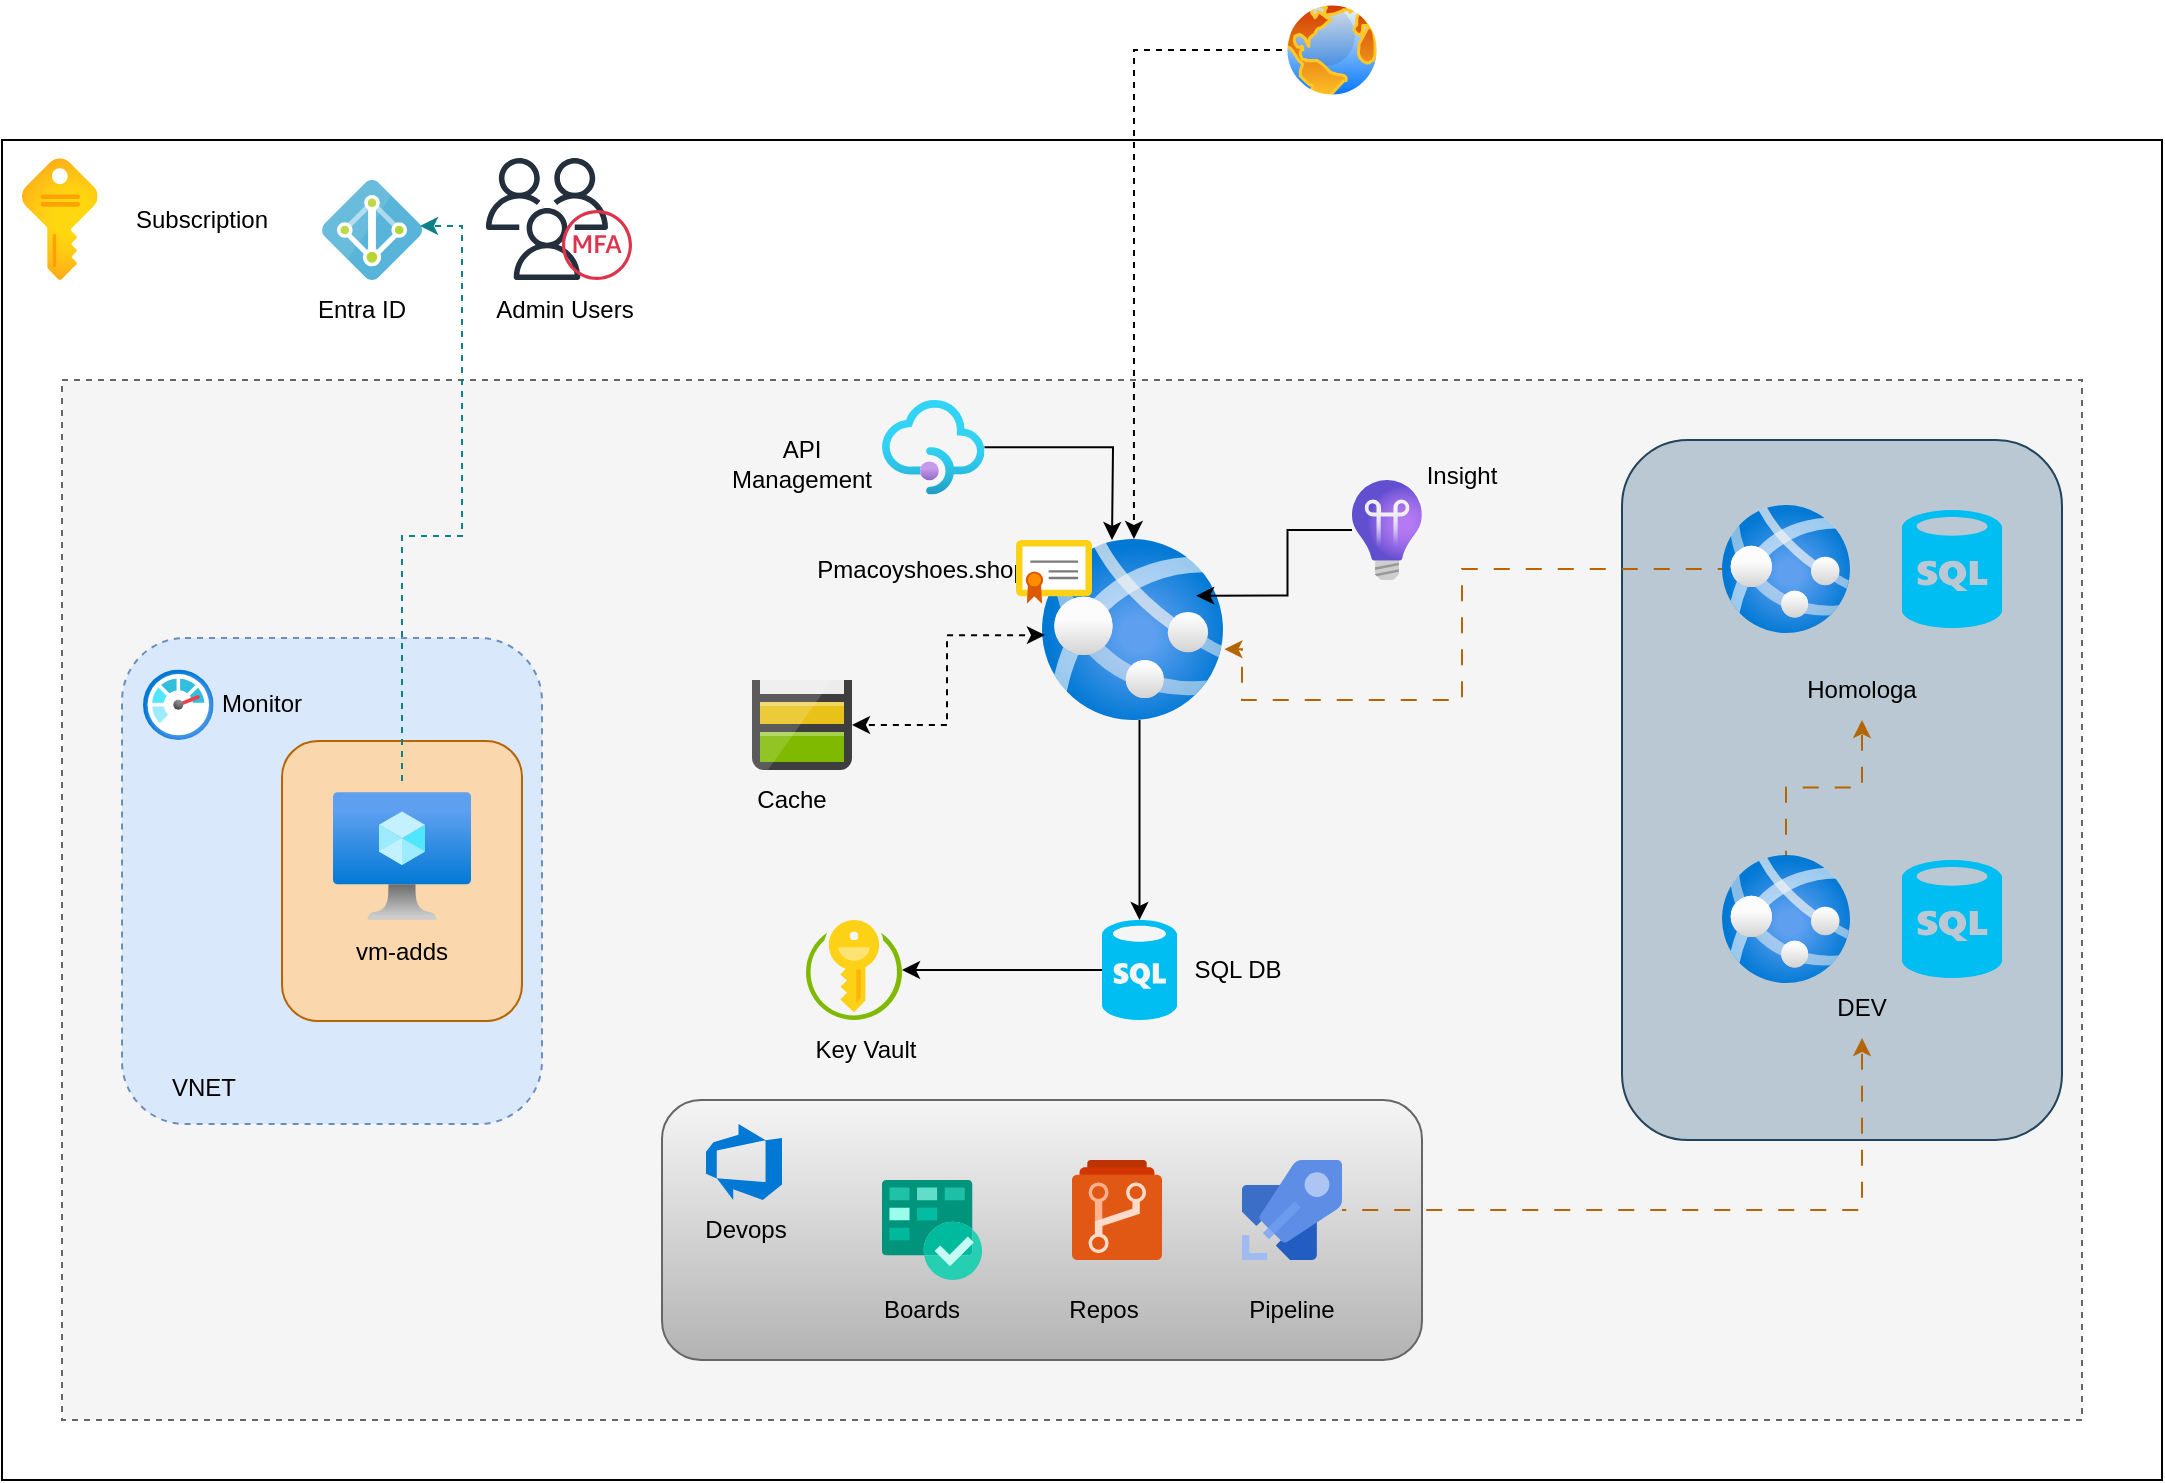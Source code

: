 <mxfile version="22.1.0" type="github">
  <diagram name="Página-1" id="b2JDc7p-JXKE4Cp9WJnI">
    <mxGraphModel dx="1426" dy="751" grid="1" gridSize="10" guides="1" tooltips="1" connect="1" arrows="1" fold="1" page="1" pageScale="1" pageWidth="1169" pageHeight="827" math="0" shadow="0">
      <root>
        <mxCell id="0" />
        <mxCell id="1" parent="0" />
        <mxCell id="FPkLgJer69OduzBSElep-1" value="" style="rounded=0;whiteSpace=wrap;html=1;strokeColor=#000000;" vertex="1" parent="1">
          <mxGeometry x="40" y="80" width="1080" height="670" as="geometry" />
        </mxCell>
        <mxCell id="FPkLgJer69OduzBSElep-2" value="" style="rounded=0;whiteSpace=wrap;html=1;dashed=1;strokeColor=#666666;fillColor=#f5f5f5;fontColor=#333333;" vertex="1" parent="1">
          <mxGeometry x="70" y="200" width="1010" height="520" as="geometry" />
        </mxCell>
        <mxCell id="FPkLgJer69OduzBSElep-3" value="" style="image;aspect=fixed;html=1;points=[];align=center;fontSize=12;image=img/lib/azure2/general/Subscriptions.svg;" vertex="1" parent="1">
          <mxGeometry x="50" y="89" width="37.8" height="61" as="geometry" />
        </mxCell>
        <mxCell id="FPkLgJer69OduzBSElep-5" value="" style="image;aspect=fixed;html=1;points=[];align=center;fontSize=12;image=img/lib/azure2/compute/App_Services.svg;" vertex="1" parent="1">
          <mxGeometry x="560" y="279.5" width="90.5" height="90.5" as="geometry" />
        </mxCell>
        <mxCell id="FPkLgJer69OduzBSElep-6" value="Pmacoyshoes.shop" style="text;html=1;strokeColor=none;fillColor=none;align=center;verticalAlign=middle;whiteSpace=wrap;rounded=0;" vertex="1" parent="1">
          <mxGeometry x="470" y="279.5" width="60" height="30" as="geometry" />
        </mxCell>
        <mxCell id="FPkLgJer69OduzBSElep-7" value="Subscription" style="text;html=1;strokeColor=none;fillColor=none;align=center;verticalAlign=middle;whiteSpace=wrap;rounded=0;" vertex="1" parent="1">
          <mxGeometry x="110" y="104.5" width="60" height="30" as="geometry" />
        </mxCell>
        <mxCell id="FPkLgJer69OduzBSElep-8" value="" style="image;sketch=0;aspect=fixed;html=1;points=[];align=center;fontSize=12;image=img/lib/mscae/Storage_Accounts.svg;" vertex="1" parent="1">
          <mxGeometry x="415" y="350" width="50" height="45" as="geometry" />
        </mxCell>
        <mxCell id="FPkLgJer69OduzBSElep-9" value="Cache" style="text;html=1;strokeColor=none;fillColor=none;align=center;verticalAlign=middle;whiteSpace=wrap;rounded=0;" vertex="1" parent="1">
          <mxGeometry x="405" y="395" width="60" height="30" as="geometry" />
        </mxCell>
        <mxCell id="FPkLgJer69OduzBSElep-11" style="edgeStyle=orthogonalEdgeStyle;rounded=0;orthogonalLoop=1;jettySize=auto;html=1;entryX=0.016;entryY=0.531;entryDx=0;entryDy=0;entryPerimeter=0;startArrow=classic;startFill=1;dashed=1;flowAnimation=1;" edge="1" parent="1" source="FPkLgJer69OduzBSElep-8" target="FPkLgJer69OduzBSElep-5">
          <mxGeometry relative="1" as="geometry" />
        </mxCell>
        <mxCell id="FPkLgJer69OduzBSElep-12" value="" style="image;aspect=fixed;html=1;points=[];align=center;fontSize=12;image=img/lib/azure2/app_services/API_Management_Services.svg;" vertex="1" parent="1">
          <mxGeometry x="480" y="210" width="51.25" height="47.31" as="geometry" />
        </mxCell>
        <mxCell id="FPkLgJer69OduzBSElep-13" value="" style="image;sketch=0;aspect=fixed;html=1;points=[];align=center;fontSize=12;image=img/lib/mscae/Active_Directory.svg;" vertex="1" parent="1">
          <mxGeometry x="200" y="100" width="50" height="50" as="geometry" />
        </mxCell>
        <mxCell id="FPkLgJer69OduzBSElep-14" value="" style="sketch=0;outlineConnect=0;fontColor=#232F3E;gradientColor=none;fillColor=#232F3D;strokeColor=none;dashed=0;verticalLabelPosition=bottom;verticalAlign=top;align=center;html=1;fontSize=12;fontStyle=0;aspect=fixed;pointerEvents=1;shape=mxgraph.aws4.users;" vertex="1" parent="1">
          <mxGeometry x="282" y="89" width="61" height="61" as="geometry" />
        </mxCell>
        <mxCell id="FPkLgJer69OduzBSElep-15" value="Entra ID" style="text;html=1;strokeColor=none;fillColor=none;align=center;verticalAlign=middle;whiteSpace=wrap;rounded=0;" vertex="1" parent="1">
          <mxGeometry x="190" y="150" width="60" height="30" as="geometry" />
        </mxCell>
        <mxCell id="FPkLgJer69OduzBSElep-16" value="Admin Users" style="text;html=1;strokeColor=none;fillColor=none;align=center;verticalAlign=middle;whiteSpace=wrap;rounded=0;" vertex="1" parent="1">
          <mxGeometry x="283" y="150" width="77" height="30" as="geometry" />
        </mxCell>
        <mxCell id="FPkLgJer69OduzBSElep-17" value="" style="sketch=0;outlineConnect=0;fontColor=#232F3E;gradientColor=none;fillColor=#DD344C;strokeColor=none;dashed=0;verticalLabelPosition=bottom;verticalAlign=top;align=center;html=1;fontSize=12;fontStyle=0;aspect=fixed;pointerEvents=1;shape=mxgraph.aws4.mfa_token;" vertex="1" parent="1">
          <mxGeometry x="320" y="115" width="35" height="35" as="geometry" />
        </mxCell>
        <mxCell id="FPkLgJer69OduzBSElep-30" style="edgeStyle=orthogonalEdgeStyle;rounded=0;orthogonalLoop=1;jettySize=auto;html=1;" edge="1" parent="1" source="FPkLgJer69OduzBSElep-18" target="FPkLgJer69OduzBSElep-21">
          <mxGeometry relative="1" as="geometry" />
        </mxCell>
        <mxCell id="FPkLgJer69OduzBSElep-18" value="" style="verticalLabelPosition=bottom;html=1;verticalAlign=top;align=center;strokeColor=none;fillColor=#00BEF2;shape=mxgraph.azure.sql_database;" vertex="1" parent="1">
          <mxGeometry x="590" y="470" width="37.5" height="50" as="geometry" />
        </mxCell>
        <mxCell id="FPkLgJer69OduzBSElep-20" style="edgeStyle=orthogonalEdgeStyle;rounded=0;orthogonalLoop=1;jettySize=auto;html=1;entryX=0.5;entryY=0;entryDx=0;entryDy=0;entryPerimeter=0;" edge="1" parent="1" source="FPkLgJer69OduzBSElep-5" target="FPkLgJer69OduzBSElep-18">
          <mxGeometry relative="1" as="geometry">
            <mxPoint x="559" y="370" as="targetPoint" />
            <Array as="points">
              <mxPoint x="608" y="330" />
            </Array>
          </mxGeometry>
        </mxCell>
        <mxCell id="FPkLgJer69OduzBSElep-21" value="" style="image;sketch=0;aspect=fixed;html=1;points=[];align=center;fontSize=12;image=img/lib/mscae/Key_Vaults.svg;" vertex="1" parent="1">
          <mxGeometry x="442" y="470" width="48" height="50" as="geometry" />
        </mxCell>
        <mxCell id="FPkLgJer69OduzBSElep-23" value="Key Vault" style="text;html=1;strokeColor=none;fillColor=none;align=center;verticalAlign=middle;whiteSpace=wrap;rounded=0;" vertex="1" parent="1">
          <mxGeometry x="442" y="520" width="60" height="30" as="geometry" />
        </mxCell>
        <mxCell id="FPkLgJer69OduzBSElep-24" value="SQL DB" style="text;html=1;strokeColor=none;fillColor=none;align=center;verticalAlign=middle;whiteSpace=wrap;rounded=0;" vertex="1" parent="1">
          <mxGeometry x="627.5" y="480" width="60" height="30" as="geometry" />
        </mxCell>
        <mxCell id="FPkLgJer69OduzBSElep-31" value="" style="rounded=1;whiteSpace=wrap;html=1;strokeColor=#6c8ebf;dashed=1;fillColor=#dae8fc;" vertex="1" parent="1">
          <mxGeometry x="100" y="329" width="210" height="243" as="geometry" />
        </mxCell>
        <mxCell id="FPkLgJer69OduzBSElep-34" value="" style="rounded=1;whiteSpace=wrap;html=1;fillColor=#fad7ac;strokeColor=#b46504;" vertex="1" parent="1">
          <mxGeometry x="180" y="380.5" width="120" height="140" as="geometry" />
        </mxCell>
        <mxCell id="FPkLgJer69OduzBSElep-32" value="" style="image;aspect=fixed;html=1;points=[];align=center;fontSize=12;image=img/lib/azure2/compute/Virtual_Machine.svg;" vertex="1" parent="1">
          <mxGeometry x="205.5" y="406" width="69" height="64" as="geometry" />
        </mxCell>
        <mxCell id="FPkLgJer69OduzBSElep-35" value="vm-adds" style="text;html=1;strokeColor=none;fillColor=none;align=center;verticalAlign=middle;whiteSpace=wrap;rounded=0;" vertex="1" parent="1">
          <mxGeometry x="210" y="470.5" width="60" height="30" as="geometry" />
        </mxCell>
        <mxCell id="FPkLgJer69OduzBSElep-36" value="VNET" style="text;html=1;strokeColor=none;fillColor=none;align=center;verticalAlign=middle;whiteSpace=wrap;rounded=0;" vertex="1" parent="1">
          <mxGeometry x="110.5" y="539" width="60" height="30" as="geometry" />
        </mxCell>
        <mxCell id="FPkLgJer69OduzBSElep-37" value="" style="image;sketch=0;aspect=fixed;html=1;points=[];align=center;fontSize=12;image=img/lib/mscae/Certificate.svg;" vertex="1" parent="1">
          <mxGeometry x="547" y="280" width="38" height="31.92" as="geometry" />
        </mxCell>
        <mxCell id="FPkLgJer69OduzBSElep-38" value="" style="rounded=1;whiteSpace=wrap;html=1;fillColor=#bac8d3;strokeColor=#23445d;" vertex="1" parent="1">
          <mxGeometry x="850" y="230" width="220" height="350" as="geometry" />
        </mxCell>
        <mxCell id="FPkLgJer69OduzBSElep-65" style="edgeStyle=orthogonalEdgeStyle;rounded=0;orthogonalLoop=1;jettySize=auto;html=1;entryX=0.5;entryY=1;entryDx=0;entryDy=0;fillColor=#fad7ac;strokeColor=#b46504;flowAnimation=1;" edge="1" parent="1" source="FPkLgJer69OduzBSElep-39" target="FPkLgJer69OduzBSElep-62">
          <mxGeometry relative="1" as="geometry" />
        </mxCell>
        <mxCell id="FPkLgJer69OduzBSElep-39" value="" style="image;aspect=fixed;html=1;points=[];align=center;fontSize=12;image=img/lib/azure2/compute/App_Services.svg;" vertex="1" parent="1">
          <mxGeometry x="900" y="437.5" width="64" height="64" as="geometry" />
        </mxCell>
        <mxCell id="FPkLgJer69OduzBSElep-40" value="" style="image;aspect=fixed;html=1;points=[];align=center;fontSize=12;image=img/lib/azure2/compute/App_Services.svg;" vertex="1" parent="1">
          <mxGeometry x="900" y="262.5" width="64" height="64" as="geometry" />
        </mxCell>
        <mxCell id="FPkLgJer69OduzBSElep-41" value="" style="verticalLabelPosition=bottom;html=1;verticalAlign=top;align=center;strokeColor=none;fillColor=#00BEF2;shape=mxgraph.azure.sql_database;" vertex="1" parent="1">
          <mxGeometry x="990" y="265" width="50" height="59" as="geometry" />
        </mxCell>
        <mxCell id="FPkLgJer69OduzBSElep-44" value="" style="verticalLabelPosition=bottom;html=1;verticalAlign=top;align=center;strokeColor=none;fillColor=#00BEF2;shape=mxgraph.azure.sql_database;" vertex="1" parent="1">
          <mxGeometry x="990" y="440" width="50" height="59" as="geometry" />
        </mxCell>
        <mxCell id="FPkLgJer69OduzBSElep-45" style="edgeStyle=orthogonalEdgeStyle;rounded=0;orthogonalLoop=1;jettySize=auto;html=1;" edge="1" parent="1" source="FPkLgJer69OduzBSElep-12">
          <mxGeometry relative="1" as="geometry">
            <mxPoint x="595" y="280" as="targetPoint" />
          </mxGeometry>
        </mxCell>
        <mxCell id="FPkLgJer69OduzBSElep-46" value="" style="image;aspect=fixed;html=1;points=[];align=center;fontSize=12;image=img/lib/azure2/management_governance/Application_Insights.svg;" vertex="1" parent="1">
          <mxGeometry x="715" y="250" width="34.92" height="50" as="geometry" />
        </mxCell>
        <mxCell id="FPkLgJer69OduzBSElep-48" style="edgeStyle=orthogonalEdgeStyle;rounded=0;orthogonalLoop=1;jettySize=auto;html=1;entryX=0.852;entryY=0.313;entryDx=0;entryDy=0;entryPerimeter=0;" edge="1" parent="1" source="FPkLgJer69OduzBSElep-46" target="FPkLgJer69OduzBSElep-5">
          <mxGeometry relative="1" as="geometry" />
        </mxCell>
        <mxCell id="FPkLgJer69OduzBSElep-49" value="" style="image;aspect=fixed;perimeter=ellipsePerimeter;html=1;align=center;shadow=0;dashed=0;spacingTop=3;image=img/lib/active_directory/internet_globe.svg;" vertex="1" parent="1">
          <mxGeometry x="680" y="10" width="50" height="50" as="geometry" />
        </mxCell>
        <mxCell id="FPkLgJer69OduzBSElep-51" style="edgeStyle=orthogonalEdgeStyle;rounded=0;orthogonalLoop=1;jettySize=auto;html=1;entryX=0.508;entryY=0;entryDx=0;entryDy=0;entryPerimeter=0;dashed=1;" edge="1" parent="1" source="FPkLgJer69OduzBSElep-49" target="FPkLgJer69OduzBSElep-5">
          <mxGeometry relative="1" as="geometry" />
        </mxCell>
        <mxCell id="FPkLgJer69OduzBSElep-52" value="" style="rounded=1;whiteSpace=wrap;html=1;fillColor=#f5f5f5;gradientColor=#b3b3b3;strokeColor=#666666;" vertex="1" parent="1">
          <mxGeometry x="370" y="560" width="380" height="130" as="geometry" />
        </mxCell>
        <mxCell id="FPkLgJer69OduzBSElep-64" style="edgeStyle=orthogonalEdgeStyle;rounded=0;orthogonalLoop=1;jettySize=auto;html=1;entryX=0.5;entryY=1;entryDx=0;entryDy=0;fillColor=#fad7ac;strokeColor=#b46504;flowAnimation=1;" edge="1" parent="1" source="FPkLgJer69OduzBSElep-53" target="FPkLgJer69OduzBSElep-61">
          <mxGeometry relative="1" as="geometry" />
        </mxCell>
        <mxCell id="FPkLgJer69OduzBSElep-53" value="" style="image;sketch=0;aspect=fixed;html=1;points=[];align=center;fontSize=12;image=img/lib/mscae/Azure_Pipelines.svg;" vertex="1" parent="1">
          <mxGeometry x="660" y="590" width="50" height="50" as="geometry" />
        </mxCell>
        <mxCell id="FPkLgJer69OduzBSElep-54" value="" style="image;sketch=0;aspect=fixed;html=1;points=[];align=center;fontSize=12;image=img/lib/mscae/Azure_Repos.svg;" vertex="1" parent="1">
          <mxGeometry x="575" y="590" width="45" height="50" as="geometry" />
        </mxCell>
        <mxCell id="FPkLgJer69OduzBSElep-55" value="" style="image;sketch=0;aspect=fixed;html=1;points=[];align=center;fontSize=12;image=img/lib/mscae/Azure_Boards.svg;" vertex="1" parent="1">
          <mxGeometry x="480" y="600" width="50" height="50" as="geometry" />
        </mxCell>
        <mxCell id="FPkLgJer69OduzBSElep-56" value="" style="image;sketch=0;aspect=fixed;html=1;points=[];align=center;fontSize=12;image=img/lib/mscae/Azure_DevOps.svg;" vertex="1" parent="1">
          <mxGeometry x="392" y="572" width="38" height="38" as="geometry" />
        </mxCell>
        <mxCell id="FPkLgJer69OduzBSElep-57" value="Devops" style="text;html=1;strokeColor=none;fillColor=none;align=center;verticalAlign=middle;whiteSpace=wrap;rounded=0;" vertex="1" parent="1">
          <mxGeometry x="382" y="610" width="60" height="30" as="geometry" />
        </mxCell>
        <mxCell id="FPkLgJer69OduzBSElep-58" value="Boards" style="text;html=1;strokeColor=none;fillColor=none;align=center;verticalAlign=middle;whiteSpace=wrap;rounded=0;" vertex="1" parent="1">
          <mxGeometry x="470" y="650" width="60" height="30" as="geometry" />
        </mxCell>
        <mxCell id="FPkLgJer69OduzBSElep-59" value="Repos" style="text;html=1;strokeColor=none;fillColor=none;align=center;verticalAlign=middle;whiteSpace=wrap;rounded=0;" vertex="1" parent="1">
          <mxGeometry x="561" y="650" width="60" height="30" as="geometry" />
        </mxCell>
        <mxCell id="FPkLgJer69OduzBSElep-60" value="Pipeline" style="text;html=1;strokeColor=none;fillColor=none;align=center;verticalAlign=middle;whiteSpace=wrap;rounded=0;" vertex="1" parent="1">
          <mxGeometry x="655" y="650" width="60" height="30" as="geometry" />
        </mxCell>
        <mxCell id="FPkLgJer69OduzBSElep-61" value="DEV" style="text;html=1;strokeColor=none;fillColor=none;align=center;verticalAlign=middle;whiteSpace=wrap;rounded=0;" vertex="1" parent="1">
          <mxGeometry x="940" y="499" width="60" height="30" as="geometry" />
        </mxCell>
        <mxCell id="FPkLgJer69OduzBSElep-62" value="Homologa" style="text;html=1;strokeColor=none;fillColor=none;align=center;verticalAlign=middle;whiteSpace=wrap;rounded=0;" vertex="1" parent="1">
          <mxGeometry x="940" y="340" width="60" height="30" as="geometry" />
        </mxCell>
        <mxCell id="FPkLgJer69OduzBSElep-63" style="edgeStyle=orthogonalEdgeStyle;rounded=0;orthogonalLoop=1;jettySize=auto;html=1;exitX=0.5;exitY=1;exitDx=0;exitDy=0;" edge="1" parent="1" source="FPkLgJer69OduzBSElep-61" target="FPkLgJer69OduzBSElep-61">
          <mxGeometry relative="1" as="geometry" />
        </mxCell>
        <mxCell id="FPkLgJer69OduzBSElep-66" style="edgeStyle=orthogonalEdgeStyle;rounded=0;orthogonalLoop=1;jettySize=auto;html=1;entryX=1.008;entryY=0.609;entryDx=0;entryDy=0;entryPerimeter=0;fillColor=#fad7ac;strokeColor=#b46504;flowAnimation=1;" edge="1" parent="1" source="FPkLgJer69OduzBSElep-40" target="FPkLgJer69OduzBSElep-5">
          <mxGeometry relative="1" as="geometry">
            <Array as="points">
              <mxPoint x="770" y="295" />
              <mxPoint x="770" y="360" />
              <mxPoint x="660" y="360" />
              <mxPoint x="660" y="334" />
            </Array>
          </mxGeometry>
        </mxCell>
        <mxCell id="FPkLgJer69OduzBSElep-67" value="Insight" style="text;html=1;strokeColor=none;fillColor=none;align=center;verticalAlign=middle;whiteSpace=wrap;rounded=0;" vertex="1" parent="1">
          <mxGeometry x="740" y="232.5" width="60" height="30" as="geometry" />
        </mxCell>
        <mxCell id="FPkLgJer69OduzBSElep-68" value="API&lt;br&gt;Management" style="text;html=1;strokeColor=none;fillColor=none;align=center;verticalAlign=middle;whiteSpace=wrap;rounded=0;" vertex="1" parent="1">
          <mxGeometry x="400" y="227.31" width="80" height="30" as="geometry" />
        </mxCell>
        <mxCell id="FPkLgJer69OduzBSElep-69" value="" style="image;aspect=fixed;html=1;points=[];align=center;fontSize=12;image=img/lib/azure2/management_governance/Monitor.svg;" vertex="1" parent="1">
          <mxGeometry x="110.5" y="344.7" width="35.3" height="35.3" as="geometry" />
        </mxCell>
        <mxCell id="FPkLgJer69OduzBSElep-71" value="Monitor" style="text;html=1;strokeColor=none;fillColor=none;align=center;verticalAlign=middle;whiteSpace=wrap;rounded=0;" vertex="1" parent="1">
          <mxGeometry x="140" y="347.35" width="60" height="30" as="geometry" />
        </mxCell>
        <mxCell id="FPkLgJer69OduzBSElep-73" style="edgeStyle=orthogonalEdgeStyle;rounded=0;orthogonalLoop=1;jettySize=auto;html=1;exitX=0.5;exitY=-0.086;exitDx=0;exitDy=0;entryX=0.98;entryY=0.46;entryDx=0;entryDy=0;entryPerimeter=0;exitPerimeter=0;fillColor=#b0e3e6;strokeColor=#0e8088;dashed=1;" edge="1" parent="1" source="FPkLgJer69OduzBSElep-32" target="FPkLgJer69OduzBSElep-13">
          <mxGeometry relative="1" as="geometry" />
        </mxCell>
      </root>
    </mxGraphModel>
  </diagram>
</mxfile>
